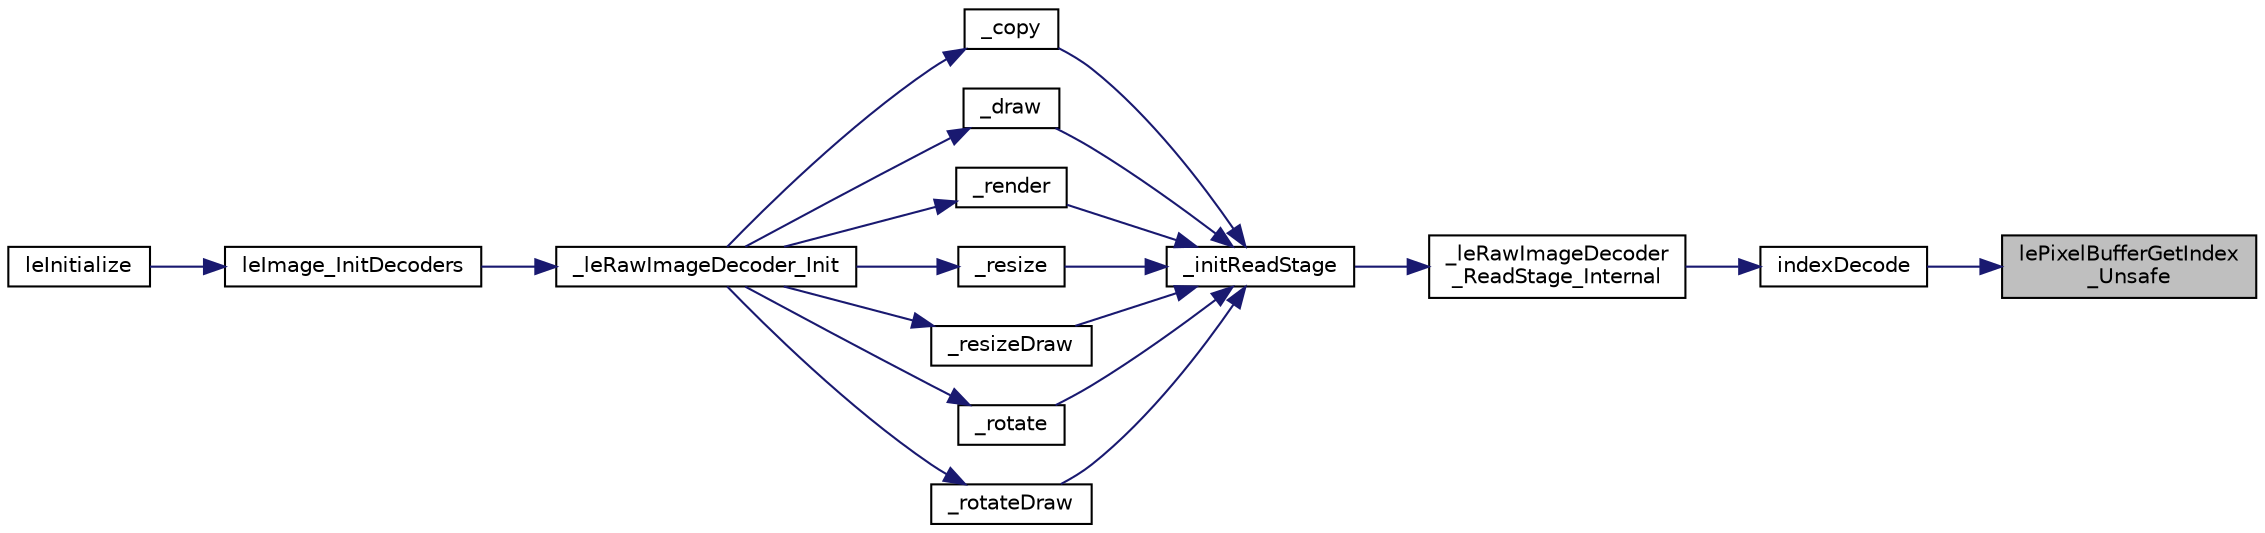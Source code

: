 digraph "lePixelBufferGetIndex_Unsafe"
{
 // LATEX_PDF_SIZE
  edge [fontname="Helvetica",fontsize="10",labelfontname="Helvetica",labelfontsize="10"];
  node [fontname="Helvetica",fontsize="10",shape=record];
  rankdir="RL";
  Node1 [label="lePixelBufferGetIndex\l_Unsafe",height=0.2,width=0.4,color="black", fillcolor="grey75", style="filled", fontcolor="black",tooltip=" "];
  Node1 -> Node2 [dir="back",color="midnightblue",fontsize="10",style="solid",fontname="Helvetica"];
  Node2 [label="indexDecode",height=0.2,width=0.4,color="black", fillcolor="white", style="filled",URL="$legato__imagedecoder__raw__read__internal_8c.html#a3894457db0b74e9b3642d2815366c3d3",tooltip=" "];
  Node2 -> Node3 [dir="back",color="midnightblue",fontsize="10",style="solid",fontname="Helvetica"];
  Node3 [label="_leRawImageDecoder\l_ReadStage_Internal",height=0.2,width=0.4,color="black", fillcolor="white", style="filled",URL="$legato__imagedecoder__raw__read__internal_8c.html#afc2a3e7180571030555a50171db7ee49",tooltip=" "];
  Node3 -> Node4 [dir="back",color="midnightblue",fontsize="10",style="solid",fontname="Helvetica"];
  Node4 [label="_initReadStage",height=0.2,width=0.4,color="black", fillcolor="white", style="filled",URL="$legato__imagedecoder__raw_8c.html#a9824b1b7a536b18f5267b987211dd284",tooltip=" "];
  Node4 -> Node5 [dir="back",color="midnightblue",fontsize="10",style="solid",fontname="Helvetica"];
  Node5 [label="_copy",height=0.2,width=0.4,color="black", fillcolor="white", style="filled",URL="$legato__imagedecoder__raw_8c.html#a3efc8acc56e4b69cecaf21356e001828",tooltip=" "];
  Node5 -> Node6 [dir="back",color="midnightblue",fontsize="10",style="solid",fontname="Helvetica"];
  Node6 [label="_leRawImageDecoder_Init",height=0.2,width=0.4,color="black", fillcolor="white", style="filled",URL="$legato__imagedecoder__raw_8c.html#ab34726b9432e13b08cb542d76d9e0713",tooltip=" "];
  Node6 -> Node7 [dir="back",color="midnightblue",fontsize="10",style="solid",fontname="Helvetica"];
  Node7 [label="leImage_InitDecoders",height=0.2,width=0.4,color="black", fillcolor="white", style="filled",URL="$legato__image_8h.html#a7a6d3cdba6482332405eecf52c83cc65",tooltip=" "];
  Node7 -> Node8 [dir="back",color="midnightblue",fontsize="10",style="solid",fontname="Helvetica"];
  Node8 [label="leInitialize",height=0.2,width=0.4,color="black", fillcolor="white", style="filled",URL="$legato__state_8h.html#a1467181552ce6400971058ea64ca68bd",tooltip=" "];
  Node4 -> Node9 [dir="back",color="midnightblue",fontsize="10",style="solid",fontname="Helvetica"];
  Node9 [label="_draw",height=0.2,width=0.4,color="black", fillcolor="white", style="filled",URL="$legato__imagedecoder__raw_8c.html#a38d60323e8942c33babe19e1b3b3a8e7",tooltip=" "];
  Node9 -> Node6 [dir="back",color="midnightblue",fontsize="10",style="solid",fontname="Helvetica"];
  Node4 -> Node10 [dir="back",color="midnightblue",fontsize="10",style="solid",fontname="Helvetica"];
  Node10 [label="_render",height=0.2,width=0.4,color="black", fillcolor="white", style="filled",URL="$legato__imagedecoder__raw_8c.html#abfeeb490086c29b49fc5cf918fa21c2e",tooltip=" "];
  Node10 -> Node6 [dir="back",color="midnightblue",fontsize="10",style="solid",fontname="Helvetica"];
  Node4 -> Node11 [dir="back",color="midnightblue",fontsize="10",style="solid",fontname="Helvetica"];
  Node11 [label="_resize",height=0.2,width=0.4,color="black", fillcolor="white", style="filled",URL="$legato__imagedecoder__raw_8c.html#a5c07712cae284305dd4f4569c980dfd9",tooltip=" "];
  Node11 -> Node6 [dir="back",color="midnightblue",fontsize="10",style="solid",fontname="Helvetica"];
  Node4 -> Node12 [dir="back",color="midnightblue",fontsize="10",style="solid",fontname="Helvetica"];
  Node12 [label="_resizeDraw",height=0.2,width=0.4,color="black", fillcolor="white", style="filled",URL="$legato__imagedecoder__raw_8c.html#a2a3bfb63f59758cd47eed17b8697a762",tooltip=" "];
  Node12 -> Node6 [dir="back",color="midnightblue",fontsize="10",style="solid",fontname="Helvetica"];
  Node4 -> Node13 [dir="back",color="midnightblue",fontsize="10",style="solid",fontname="Helvetica"];
  Node13 [label="_rotate",height=0.2,width=0.4,color="black", fillcolor="white", style="filled",URL="$legato__imagedecoder__raw_8c.html#a36b46c194b5397541d9f90cb89247f77",tooltip=" "];
  Node13 -> Node6 [dir="back",color="midnightblue",fontsize="10",style="solid",fontname="Helvetica"];
  Node4 -> Node14 [dir="back",color="midnightblue",fontsize="10",style="solid",fontname="Helvetica"];
  Node14 [label="_rotateDraw",height=0.2,width=0.4,color="black", fillcolor="white", style="filled",URL="$legato__imagedecoder__raw_8c.html#a4c5d939c97978870937bd9988ad8355c",tooltip=" "];
  Node14 -> Node6 [dir="back",color="midnightblue",fontsize="10",style="solid",fontname="Helvetica"];
}
